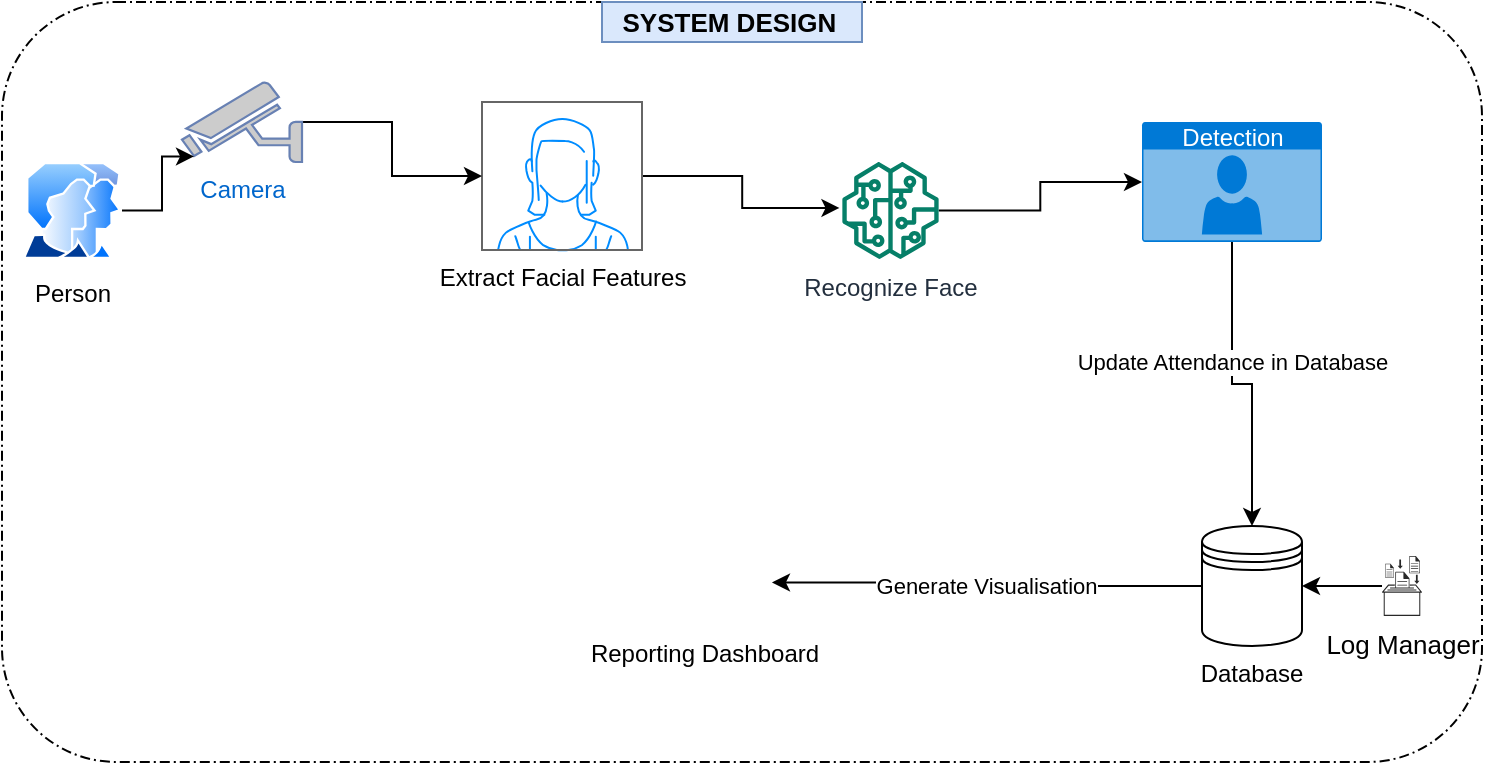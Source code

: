 <mxfile version="16.4.8" type="device"><diagram id="K6g_qyfU-5zpiezXFL0e" name="Page-1"><mxGraphModel dx="786" dy="514" grid="1" gridSize="10" guides="1" tooltips="1" connect="1" arrows="1" fold="1" page="1" pageScale="1" pageWidth="827" pageHeight="1169" math="0" shadow="0"><root><mxCell id="0"/><mxCell id="1" parent="0"/><mxCell id="qfygcUnu4zF_q20P8e3d-21" value="" style="points=[[0.25,0,0],[0.5,0,0],[0.75,0,0],[1,0.25,0],[1,0.5,0],[1,0.75,0],[0.75,1,0],[0.5,1,0],[0.25,1,0],[0,0.75,0],[0,0.5,0],[0,0.25,0]];rounded=1;dashed=1;dashPattern=5 2 1 2;labelPosition=center;verticalLabelPosition=top;align=right;verticalAlign=bottom;fontSize=8;gradientColor=#ffffff;fillColor=none;" vertex="1" parent="1"><mxGeometry x="40" y="230" width="740" height="380" as="geometry"/></mxCell><mxCell id="qfygcUnu4zF_q20P8e3d-20" style="edgeStyle=orthogonalEdgeStyle;rounded=0;orthogonalLoop=1;jettySize=auto;html=1;entryX=-0.03;entryY=0.474;entryDx=0;entryDy=0;entryPerimeter=0;" edge="1" parent="1" source="qfygcUnu4zF_q20P8e3d-2" target="qfygcUnu4zF_q20P8e3d-9"><mxGeometry relative="1" as="geometry"/></mxCell><mxCell id="qfygcUnu4zF_q20P8e3d-2" value="Extract Facial Features" style="verticalLabelPosition=bottom;shadow=0;dashed=0;align=center;html=1;verticalAlign=top;strokeWidth=1;shape=mxgraph.mockup.containers.userFemale;strokeColor=#666666;strokeColor2=#008cff;" vertex="1" parent="1"><mxGeometry x="280" y="280" width="80" height="74" as="geometry"/></mxCell><mxCell id="qfygcUnu4zF_q20P8e3d-16" style="edgeStyle=orthogonalEdgeStyle;rounded=0;orthogonalLoop=1;jettySize=auto;html=1;" edge="1" parent="1" source="qfygcUnu4zF_q20P8e3d-6" target="qfygcUnu4zF_q20P8e3d-2"><mxGeometry relative="1" as="geometry"/></mxCell><mxCell id="qfygcUnu4zF_q20P8e3d-6" value="Camera" style="fontColor=#0066CC;verticalAlign=top;verticalLabelPosition=bottom;labelPosition=center;align=center;html=1;outlineConnect=0;fillColor=#CCCCCC;strokeColor=#6881B3;gradientColor=none;gradientDirection=north;strokeWidth=2;shape=mxgraph.networks.security_camera;flipH=1;" vertex="1" parent="1"><mxGeometry x="130" y="270" width="60" height="40" as="geometry"/></mxCell><mxCell id="qfygcUnu4zF_q20P8e3d-15" style="edgeStyle=orthogonalEdgeStyle;rounded=0;orthogonalLoop=1;jettySize=auto;html=1;entryX=0.9;entryY=0.93;entryDx=0;entryDy=0;entryPerimeter=0;" edge="1" parent="1" source="qfygcUnu4zF_q20P8e3d-7" target="qfygcUnu4zF_q20P8e3d-6"><mxGeometry relative="1" as="geometry"/></mxCell><mxCell id="qfygcUnu4zF_q20P8e3d-7" value="Person" style="aspect=fixed;perimeter=ellipsePerimeter;html=1;align=center;shadow=0;dashed=0;spacingTop=3;image;image=img/lib/active_directory/user_accounts.svg;gradientColor=#ffffff;" vertex="1" parent="1"><mxGeometry x="50" y="310" width="50" height="48.5" as="geometry"/></mxCell><mxCell id="qfygcUnu4zF_q20P8e3d-12" style="edgeStyle=orthogonalEdgeStyle;rounded=0;orthogonalLoop=1;jettySize=auto;html=1;" edge="1" parent="1" source="qfygcUnu4zF_q20P8e3d-8" target="qfygcUnu4zF_q20P8e3d-10"><mxGeometry relative="1" as="geometry"/></mxCell><mxCell id="qfygcUnu4zF_q20P8e3d-13" value="Update Attendance in Database" style="edgeLabel;html=1;align=center;verticalAlign=middle;resizable=0;points=[];" vertex="1" connectable="0" parent="qfygcUnu4zF_q20P8e3d-12"><mxGeometry x="-0.218" relative="1" as="geometry"><mxPoint as="offset"/></mxGeometry></mxCell><mxCell id="qfygcUnu4zF_q20P8e3d-8" value="Detection" style="html=1;strokeColor=none;fillColor=#0079D6;labelPosition=center;verticalLabelPosition=middle;verticalAlign=top;align=center;fontSize=12;outlineConnect=0;spacingTop=-6;fontColor=#FFFFFF;sketch=0;shape=mxgraph.sitemap.user;" vertex="1" parent="1"><mxGeometry x="610" y="290" width="90" height="60" as="geometry"/></mxCell><mxCell id="qfygcUnu4zF_q20P8e3d-18" style="edgeStyle=orthogonalEdgeStyle;rounded=0;orthogonalLoop=1;jettySize=auto;html=1;entryX=0;entryY=0.5;entryDx=0;entryDy=0;entryPerimeter=0;" edge="1" parent="1" source="qfygcUnu4zF_q20P8e3d-9" target="qfygcUnu4zF_q20P8e3d-8"><mxGeometry relative="1" as="geometry"/></mxCell><mxCell id="qfygcUnu4zF_q20P8e3d-9" value="Recognize Face" style="sketch=0;outlineConnect=0;fontColor=#232F3E;gradientColor=none;fillColor=#067F68;strokeColor=none;dashed=0;verticalLabelPosition=bottom;verticalAlign=top;align=center;html=1;fontSize=12;fontStyle=0;aspect=fixed;pointerEvents=1;shape=mxgraph.aws4.sagemaker_model;" vertex="1" parent="1"><mxGeometry x="460" y="310" width="48.5" height="48.5" as="geometry"/></mxCell><mxCell id="qfygcUnu4zF_q20P8e3d-14" value="Generate Visualisation" style="edgeStyle=orthogonalEdgeStyle;rounded=0;orthogonalLoop=1;jettySize=auto;html=1;entryX=1.048;entryY=0.649;entryDx=0;entryDy=0;entryPerimeter=0;" edge="1" parent="1" source="qfygcUnu4zF_q20P8e3d-10" target="qfygcUnu4zF_q20P8e3d-11"><mxGeometry relative="1" as="geometry"/></mxCell><mxCell id="qfygcUnu4zF_q20P8e3d-10" value="Database" style="shape=datastore;whiteSpace=wrap;html=1;labelPosition=center;verticalLabelPosition=bottom;align=center;verticalAlign=top;gradientColor=#ffffff;" vertex="1" parent="1"><mxGeometry x="640" y="492" width="50" height="60" as="geometry"/></mxCell><mxCell id="qfygcUnu4zF_q20P8e3d-11" value="Reporting Dashboard" style="shape=image;html=1;verticalAlign=top;verticalLabelPosition=bottom;labelBackgroundColor=#ffffff;imageAspect=0;aspect=fixed;image=https://cdn3.iconfinder.com/data/icons/essential-rounded/66/Rounded-20-128.png;gradientColor=#ffffff;" vertex="1" parent="1"><mxGeometry x="360" y="480" width="62" height="62" as="geometry"/></mxCell><mxCell id="qfygcUnu4zF_q20P8e3d-22" value="&lt;font size=&quot;1&quot;&gt;&lt;b style=&quot;font-size: 13px&quot;&gt;SYSTEM DESIGN&amp;nbsp;&lt;/b&gt;&lt;/font&gt;" style="text;html=1;align=center;verticalAlign=middle;resizable=0;points=[];autosize=1;strokeColor=#6c8ebf;fillColor=#dae8fc;" vertex="1" parent="1"><mxGeometry x="340" y="230" width="130" height="20" as="geometry"/></mxCell><mxCell id="qfygcUnu4zF_q20P8e3d-27" style="edgeStyle=orthogonalEdgeStyle;rounded=0;orthogonalLoop=1;jettySize=auto;html=1;entryX=1;entryY=0.5;entryDx=0;entryDy=0;fontSize=13;" edge="1" parent="1" source="qfygcUnu4zF_q20P8e3d-24" target="qfygcUnu4zF_q20P8e3d-10"><mxGeometry relative="1" as="geometry"/></mxCell><mxCell id="qfygcUnu4zF_q20P8e3d-24" value="Log Manager" style="verticalLabelPosition=bottom;sketch=0;html=1;fillColor=#282828;strokeColor=none;verticalAlign=top;pointerEvents=1;align=center;shape=mxgraph.cisco_safe.security_icons.log_management;fontSize=13;" vertex="1" parent="1"><mxGeometry x="730" y="507" width="20" height="30" as="geometry"/></mxCell></root></mxGraphModel></diagram></mxfile>